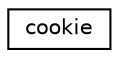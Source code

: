 digraph "Graphical Class Hierarchy"
{
  edge [fontname="Helvetica",fontsize="10",labelfontname="Helvetica",labelfontsize="10"];
  node [fontname="Helvetica",fontsize="10",shape=record];
  rankdir="LR";
  Node0 [label="cookie",height=0.2,width=0.4,color="black", fillcolor="white", style="filled",URL="$structcookie.html"];
}
